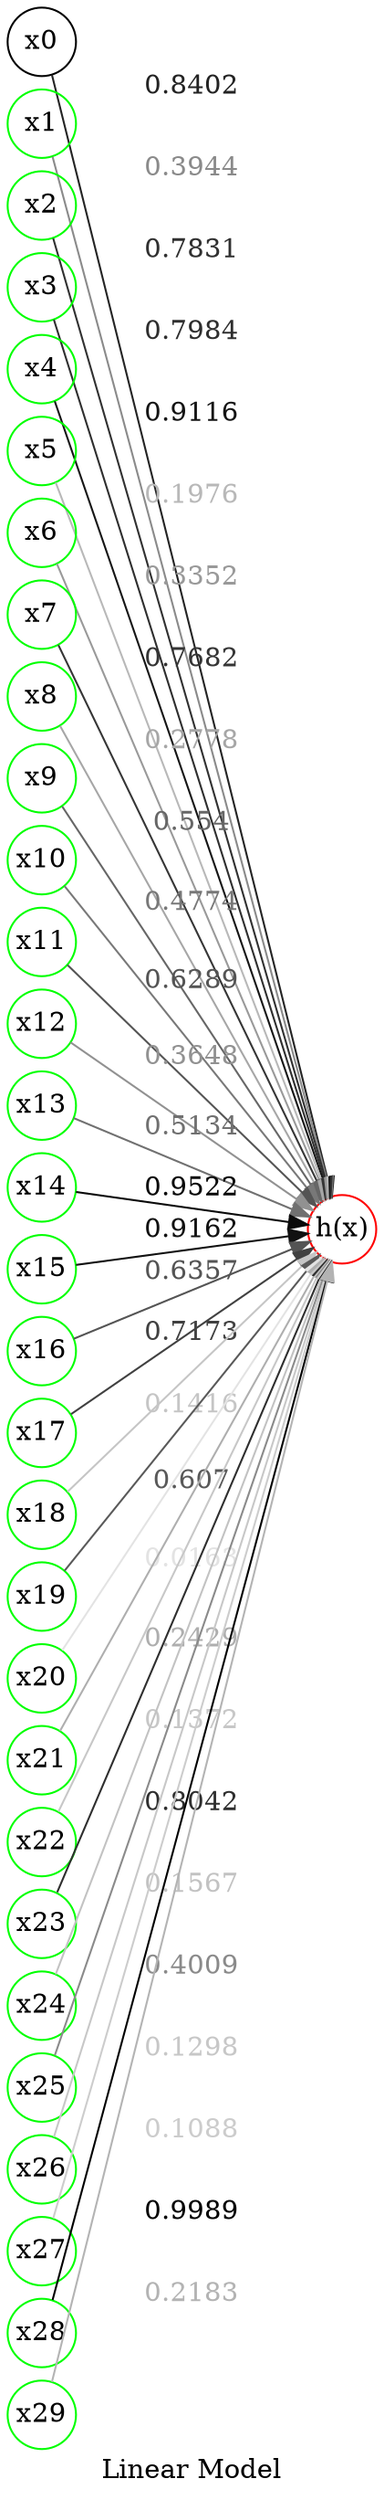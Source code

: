 digraph LinearModel {   label="Linear Model";	rankdir=LR;	splines=line;   nodesep=0.1;	ranksep=1.0;	center=true;   node [       shape=circle,   	fixedsize=true,		style=solid,		color=black   ];	edge [   	color=black,	];	subgraph {		rank=same;		x0[texlbl="$x_0$",lblstyle="font=\huge"];	    node [color=green];		x1[texlbl="$x_{1}$",lblstyle="font=\huge"];x2[texlbl="$x_{2}$",lblstyle="font=\huge"];x3[texlbl="$x_{3}$",lblstyle="font=\huge"];x4[texlbl="$x_{4}$",lblstyle="font=\huge"];x5[texlbl="$x_{5}$",lblstyle="font=\huge"];x6[texlbl="$x_{6}$",lblstyle="font=\huge"];x7[texlbl="$x_{7}$",lblstyle="font=\huge"];x8[texlbl="$x_{8}$",lblstyle="font=\huge"];x9[texlbl="$x_{9}$",lblstyle="font=\huge"];x10[texlbl="$x_{10}$",lblstyle="font=\huge"];x11[texlbl="$x_{11}$",lblstyle="font=\huge"];x12[texlbl="$x_{12}$",lblstyle="font=\huge"];x13[texlbl="$x_{13}$",lblstyle="font=\huge"];x14[texlbl="$x_{14}$",lblstyle="font=\huge"];x15[texlbl="$x_{15}$",lblstyle="font=\huge"];x16[texlbl="$x_{16}$",lblstyle="font=\huge"];x17[texlbl="$x_{17}$",lblstyle="font=\huge"];x18[texlbl="$x_{18}$",lblstyle="font=\huge"];x19[texlbl="$x_{19}$",lblstyle="font=\huge"];x20[texlbl="$x_{20}$",lblstyle="font=\huge"];x21[texlbl="$x_{21}$",lblstyle="font=\huge"];x22[texlbl="$x_{22}$",lblstyle="font=\huge"];x23[texlbl="$x_{23}$",lblstyle="font=\huge"];x24[texlbl="$x_{24}$",lblstyle="font=\huge"];x25[texlbl="$x_{25}$",lblstyle="font=\huge"];x26[texlbl="$x_{26}$",lblstyle="font=\huge"];x27[texlbl="$x_{27}$",lblstyle="font=\huge"];x28[texlbl="$x_{28}$",lblstyle="font=\huge"];x29[texlbl="$x_{29}$",lblstyle="font=\huge"];	}	subgraph {       node [color=red];		output[label="h(x)",texlbl="$h(\mathbf{x})$"];	}   x0 -> output [label="0.8402",color="0 0 0.14",lblstyle="text=black!90",fontcolor="0 0 0.14"];x1 -> output [label="0.3944",color="0 0 0.54",lblstyle="text=black!50",fontcolor="0 0 0.54"];x2 -> output [label="0.7831",color="0 0 0.19",lblstyle="text=black!80",fontcolor="0 0 0.19"];x3 -> output [label="0.7984",color="0 0 0.18",lblstyle="text=black!80",fontcolor="0 0 0.18"];x4 -> output [label="0.9116",color="0 0 0.08",lblstyle="text=black!90",fontcolor="0 0 0.08"];x5 -> output [label="0.1976",color="0 0 0.72",lblstyle="text=black!30",fontcolor="0 0 0.72"];x6 -> output [label="0.3352",color="0 0 0.6",lblstyle="text=black!40",fontcolor="0 0 0.6"];x7 -> output [label="0.7682",color="0 0 0.21",lblstyle="text=black!80",fontcolor="0 0 0.21"];x8 -> output [label="0.2778",color="0 0 0.65",lblstyle="text=black!30",fontcolor="0 0 0.65"];x9 -> output [label="0.554",color="0 0 0.4",lblstyle="text=black!60",fontcolor="0 0 0.4"];x10 -> output [label="0.4774",color="0 0 0.47",lblstyle="text=black!50",fontcolor="0 0 0.47"];x11 -> output [label="0.6289",color="0 0 0.33",lblstyle="text=black!70",fontcolor="0 0 0.33"];x12 -> output [label="0.3648",color="0 0 0.57",lblstyle="text=black!40",fontcolor="0 0 0.57"];x13 -> output [label="0.5134",color="0 0 0.44",lblstyle="text=black!60",fontcolor="0 0 0.44"];x14 -> output [label="0.9522",color="0 0 0.04",lblstyle="text=black!100",fontcolor="0 0 0.04"];x15 -> output [label="0.9162",color="0 0 0.07",lblstyle="text=black!90",fontcolor="0 0 0.07"];x16 -> output [label="0.6357",color="0 0 0.33",lblstyle="text=black!70",fontcolor="0 0 0.33"];x17 -> output [label="0.7173",color="0 0 0.25",lblstyle="text=black!70",fontcolor="0 0 0.25"];x18 -> output [label="0.1416",color="0 0 0.77",lblstyle="text=black!20",fontcolor="0 0 0.77"];x19 -> output [label="0.607",color="0 0 0.35",lblstyle="text=black!60",fontcolor="0 0 0.35"];x20 -> output [label="0.0163",color="0 0 0.89",lblstyle="text=black!10",fontcolor="0 0 0.89"];x21 -> output [label="0.2429",color="0 0 0.68",lblstyle="text=black!30",fontcolor="0 0 0.68"];x22 -> output [label="0.1372",color="0 0 0.78",lblstyle="text=black!20",fontcolor="0 0 0.78"];x23 -> output [label="0.8042",color="0 0 0.18",lblstyle="text=black!80",fontcolor="0 0 0.18"];x24 -> output [label="0.1567",color="0 0 0.76",lblstyle="text=black!20",fontcolor="0 0 0.76"];x25 -> output [label="0.4009",color="0 0 0.54",lblstyle="text=black!50",fontcolor="0 0 0.54"];x26 -> output [label="0.1298",color="0 0 0.78",lblstyle="text=black!20",fontcolor="0 0 0.78"];x27 -> output [label="0.1088",color="0 0 0.8",lblstyle="text=black!20",fontcolor="0 0 0.8"];x28 -> output [label="0.9989",color="0 0 0",lblstyle="text=black!100",fontcolor="0 0 0"];x29 -> output [label="0.2183",color="0 0 0.7",lblstyle="text=black!30",fontcolor="0 0 0.7"];}